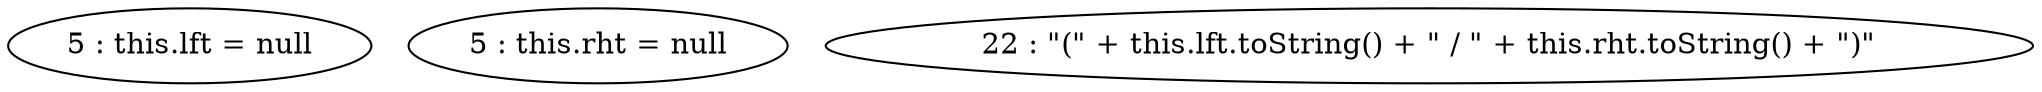 digraph G {
"5 : this.lft = null"
"5 : this.rht = null"
"22 : \"(\" + this.lft.toString() + \" / \" + this.rht.toString() + \")\""
}